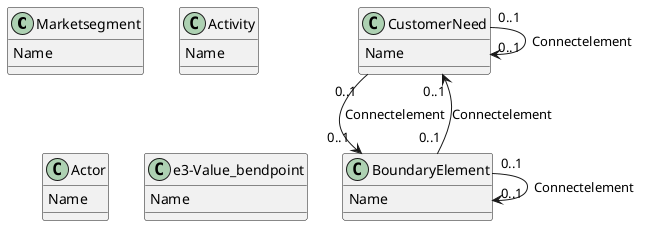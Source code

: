 @startuml
class Marketsegment {
  Name
}
class Activity {
  Name
}
class CustomerNeed {
  Name
}
class BoundaryElement {
  Name
}
class Actor {
  Name
}
class e3-Value_bendpoint {
  Name
}
CustomerNeed "0..1" --> "0..1" BoundaryElement : Connectelement
CustomerNeed "0..1" --> "0..1" CustomerNeed : Connectelement
BoundaryElement "0..1" --> "0..1" BoundaryElement : Connectelement
BoundaryElement "0..1" --> "0..1" CustomerNeed : Connectelement
@enduml
